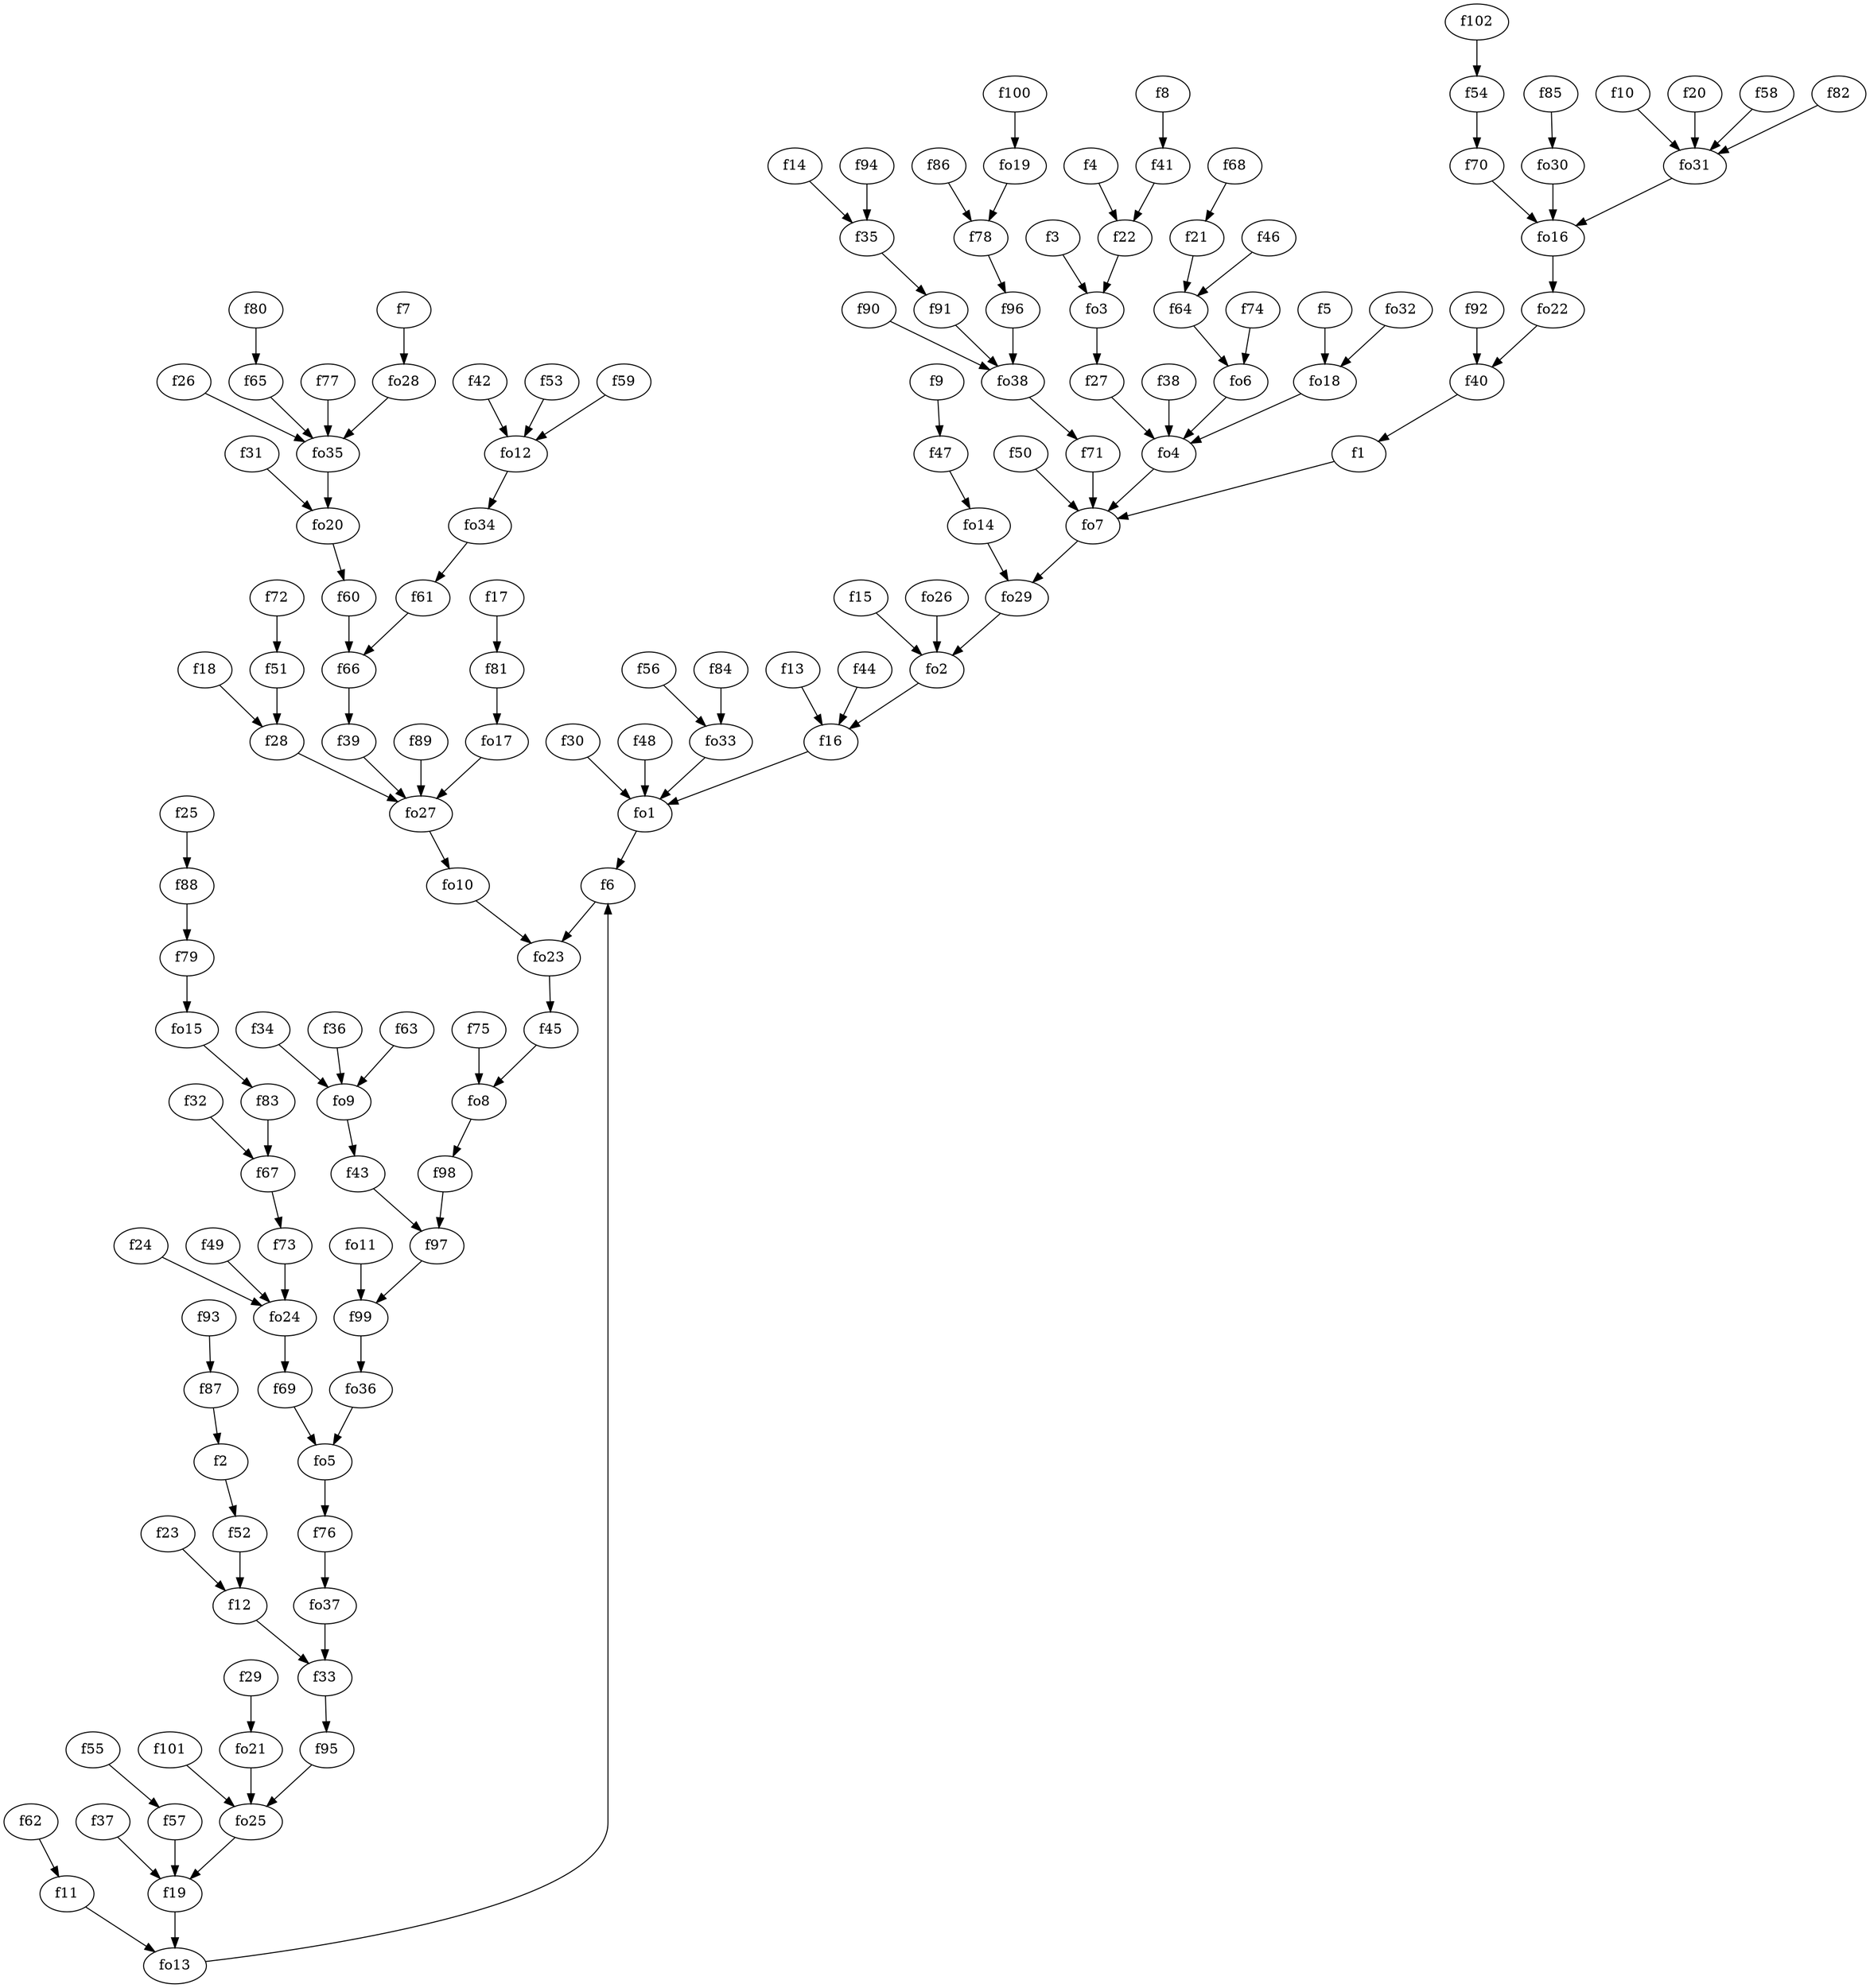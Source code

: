 strict digraph  {
f1;
f2;
f3;
f4;
f5;
f6;
f7;
f8;
f9;
f10;
f11;
f12;
f13;
f14;
f15;
f16;
f17;
f18;
f19;
f20;
f21;
f22;
f23;
f24;
f25;
f26;
f27;
f28;
f29;
f30;
f31;
f32;
f33;
f34;
f35;
f36;
f37;
f38;
f39;
f40;
f41;
f42;
f43;
f44;
f45;
f46;
f47;
f48;
f49;
f50;
f51;
f52;
f53;
f54;
f55;
f56;
f57;
f58;
f59;
f60;
f61;
f62;
f63;
f64;
f65;
f66;
f67;
f68;
f69;
f70;
f71;
f72;
f73;
f74;
f75;
f76;
f77;
f78;
f79;
f80;
f81;
f82;
f83;
f84;
f85;
f86;
f87;
f88;
f89;
f90;
f91;
f92;
f93;
f94;
f95;
f96;
f97;
f98;
f99;
f100;
f101;
f102;
fo1;
fo2;
fo3;
fo4;
fo5;
fo6;
fo7;
fo8;
fo9;
fo10;
fo11;
fo12;
fo13;
fo14;
fo15;
fo16;
fo17;
fo18;
fo19;
fo20;
fo21;
fo22;
fo23;
fo24;
fo25;
fo26;
fo27;
fo28;
fo29;
fo30;
fo31;
fo32;
fo33;
fo34;
fo35;
fo36;
fo37;
fo38;
f1 -> fo7  [weight=2];
f2 -> f52  [weight=2];
f3 -> fo3  [weight=2];
f4 -> f22  [weight=2];
f5 -> fo18  [weight=2];
f6 -> fo23  [weight=2];
f7 -> fo28  [weight=2];
f8 -> f41  [weight=2];
f9 -> f47  [weight=2];
f10 -> fo31  [weight=2];
f11 -> fo13  [weight=2];
f12 -> f33  [weight=2];
f13 -> f16  [weight=2];
f14 -> f35  [weight=2];
f15 -> fo2  [weight=2];
f16 -> fo1  [weight=2];
f17 -> f81  [weight=2];
f18 -> f28  [weight=2];
f19 -> fo13  [weight=2];
f20 -> fo31  [weight=2];
f21 -> f64  [weight=2];
f22 -> fo3  [weight=2];
f23 -> f12  [weight=2];
f24 -> fo24  [weight=2];
f25 -> f88  [weight=2];
f26 -> fo35  [weight=2];
f27 -> fo4  [weight=2];
f28 -> fo27  [weight=2];
f29 -> fo21  [weight=2];
f30 -> fo1  [weight=2];
f31 -> fo20  [weight=2];
f32 -> f67  [weight=2];
f33 -> f95  [weight=2];
f34 -> fo9  [weight=2];
f35 -> f91  [weight=2];
f36 -> fo9  [weight=2];
f37 -> f19  [weight=2];
f38 -> fo4  [weight=2];
f39 -> fo27  [weight=2];
f40 -> f1  [weight=2];
f41 -> f22  [weight=2];
f42 -> fo12  [weight=2];
f43 -> f97  [weight=2];
f44 -> f16  [weight=2];
f45 -> fo8  [weight=2];
f46 -> f64  [weight=2];
f47 -> fo14  [weight=2];
f48 -> fo1  [weight=2];
f49 -> fo24  [weight=2];
f50 -> fo7  [weight=2];
f51 -> f28  [weight=2];
f52 -> f12  [weight=2];
f53 -> fo12  [weight=2];
f54 -> f70  [weight=2];
f55 -> f57  [weight=2];
f56 -> fo33  [weight=2];
f57 -> f19  [weight=2];
f58 -> fo31  [weight=2];
f59 -> fo12  [weight=2];
f60 -> f66  [weight=2];
f61 -> f66  [weight=2];
f62 -> f11  [weight=2];
f63 -> fo9  [weight=2];
f64 -> fo6  [weight=2];
f65 -> fo35  [weight=2];
f66 -> f39  [weight=2];
f67 -> f73  [weight=2];
f68 -> f21  [weight=2];
f69 -> fo5  [weight=2];
f70 -> fo16  [weight=2];
f71 -> fo7  [weight=2];
f72 -> f51  [weight=2];
f73 -> fo24  [weight=2];
f74 -> fo6  [weight=2];
f75 -> fo8  [weight=2];
f76 -> fo37  [weight=2];
f77 -> fo35  [weight=2];
f78 -> f96  [weight=2];
f79 -> fo15  [weight=2];
f80 -> f65  [weight=2];
f81 -> fo17  [weight=2];
f82 -> fo31  [weight=2];
f83 -> f67  [weight=2];
f84 -> fo33  [weight=2];
f85 -> fo30  [weight=2];
f86 -> f78  [weight=2];
f87 -> f2  [weight=2];
f88 -> f79  [weight=2];
f89 -> fo27  [weight=2];
f90 -> fo38  [weight=2];
f91 -> fo38  [weight=2];
f92 -> f40  [weight=2];
f93 -> f87  [weight=2];
f94 -> f35  [weight=2];
f95 -> fo25  [weight=2];
f96 -> fo38  [weight=2];
f97 -> f99  [weight=2];
f98 -> f97  [weight=2];
f99 -> fo36  [weight=2];
f100 -> fo19  [weight=2];
f101 -> fo25  [weight=2];
f102 -> f54  [weight=2];
fo1 -> f6  [weight=2];
fo2 -> f16  [weight=2];
fo3 -> f27  [weight=2];
fo4 -> fo7  [weight=2];
fo5 -> f76  [weight=2];
fo6 -> fo4  [weight=2];
fo7 -> fo29  [weight=2];
fo8 -> f98  [weight=2];
fo9 -> f43  [weight=2];
fo10 -> fo23  [weight=2];
fo11 -> f99  [weight=2];
fo12 -> fo34  [weight=2];
fo13 -> f6  [weight=2];
fo14 -> fo29  [weight=2];
fo15 -> f83  [weight=2];
fo16 -> fo22  [weight=2];
fo17 -> fo27  [weight=2];
fo18 -> fo4  [weight=2];
fo19 -> f78  [weight=2];
fo20 -> f60  [weight=2];
fo21 -> fo25  [weight=2];
fo22 -> f40  [weight=2];
fo23 -> f45  [weight=2];
fo24 -> f69  [weight=2];
fo25 -> f19  [weight=2];
fo26 -> fo2  [weight=2];
fo27 -> fo10  [weight=2];
fo28 -> fo35  [weight=2];
fo29 -> fo2  [weight=2];
fo30 -> fo16  [weight=2];
fo31 -> fo16  [weight=2];
fo32 -> fo18  [weight=2];
fo33 -> fo1  [weight=2];
fo34 -> f61  [weight=2];
fo35 -> fo20  [weight=2];
fo36 -> fo5  [weight=2];
fo37 -> f33  [weight=2];
fo38 -> f71  [weight=2];
}

